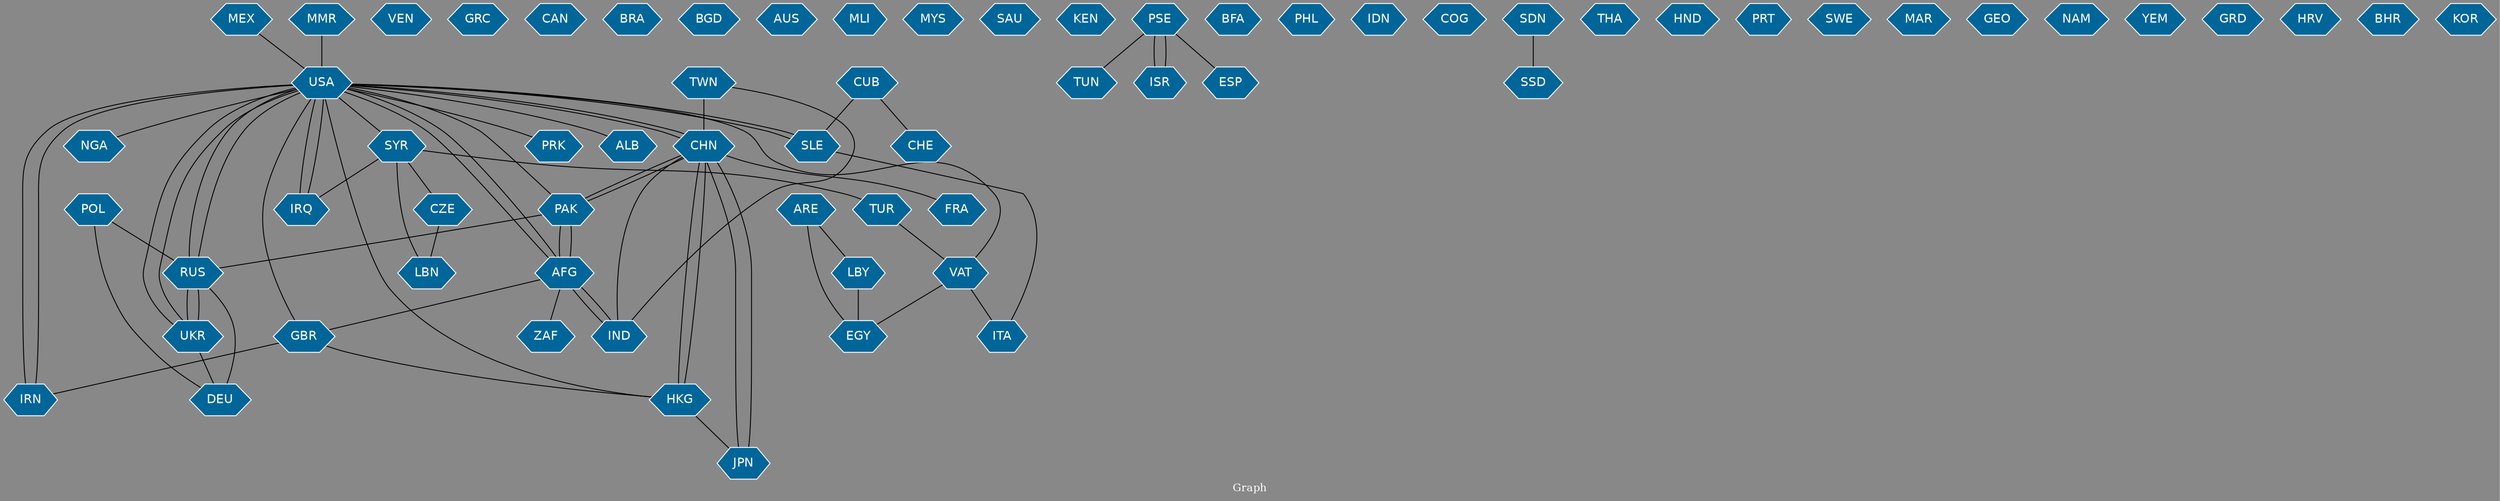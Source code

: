 // Countries together in item graph
graph {
	graph [bgcolor="#888888" fontcolor=white fontsize=12 label="Graph" outputorder=edgesfirst overlap=prism]
	node [color=white fillcolor="#006699" fontcolor=white fontname=Helvetica shape=hexagon style=filled]
	edge [arrowhead=open color=black fontcolor=white fontname=Courier fontsize=12]
		NGA [label=NGA]
		IRN [label=IRN]
		USA [label=USA]
		IRQ [label=IRQ]
		ZAF [label=ZAF]
		RUS [label=RUS]
		VEN [label=VEN]
		CHN [label=CHN]
		GRC [label=GRC]
		PAK [label=PAK]
		UKR [label=UKR]
		CAN [label=CAN]
		MEX [label=MEX]
		SYR [label=SYR]
		TUR [label=TUR]
		BRA [label=BRA]
		LBY [label=LBY]
		SLE [label=SLE]
		DEU [label=DEU]
		VAT [label=VAT]
		BGD [label=BGD]
		ITA [label=ITA]
		GBR [label=GBR]
		HKG [label=HKG]
		EGY [label=EGY]
		FRA [label=FRA]
		CUB [label=CUB]
		CHE [label=CHE]
		AUS [label=AUS]
		MLI [label=MLI]
		AFG [label=AFG]
		JPN [label=JPN]
		MYS [label=MYS]
		IND [label=IND]
		MMR [label=MMR]
		SAU [label=SAU]
		KEN [label=KEN]
		PSE [label=PSE]
		TUN [label=TUN]
		BFA [label=BFA]
		ISR [label=ISR]
		ESP [label=ESP]
		PHL [label=PHL]
		IDN [label=IDN]
		COG [label=COG]
		SDN [label=SDN]
		THA [label=THA]
		HND [label=HND]
		PRT [label=PRT]
		PRK [label=PRK]
		SWE [label=SWE]
		ALB [label=ALB]
		MAR [label=MAR]
		GEO [label=GEO]
		SSD [label=SSD]
		NAM [label=NAM]
		YEM [label=YEM]
		CZE [label=CZE]
		LBN [label=LBN]
		POL [label=POL]
		ARE [label=ARE]
		TWN [label=TWN]
		GRD [label=GRD]
		HRV [label=HRV]
		BHR [label=BHR]
		KOR [label=KOR]
			HKG -- USA [weight=1]
			PSE -- TUN [weight=1]
			SYR -- IRQ [weight=1]
			ISR -- PSE [weight=6]
			SYR -- TUR [weight=2]
			UKR -- RUS [weight=8]
			IRN -- USA [weight=2]
			USA -- VAT [weight=1]
			TUR -- VAT [weight=1]
			SYR -- CZE [weight=1]
			TWN -- CHN [weight=2]
			SLE -- ITA [weight=1]
			IRQ -- USA [weight=2]
			GBR -- IRN [weight=1]
			CHN -- FRA [weight=1]
			LBY -- EGY [weight=1]
			VAT -- EGY [weight=1]
			SLE -- USA [weight=1]
			GBR -- HKG [weight=1]
			AFG -- ZAF [weight=1]
			AFG -- GBR [weight=1]
			CUB -- CHE [weight=1]
			DEU -- RUS [weight=2]
			AFG -- IND [weight=1]
			USA -- SYR [weight=1]
			TWN -- IND [weight=1]
			AFG -- USA [weight=1]
			AFG -- PAK [weight=3]
			MEX -- USA [weight=1]
			USA -- NGA [weight=1]
			USA -- IRQ [weight=4]
			HKG -- JPN [weight=1]
			VAT -- ITA [weight=1]
			UKR -- DEU [weight=1]
			RUS -- USA [weight=1]
			PAK -- RUS [weight=1]
			CHN -- JPN [weight=3]
			POL -- DEU [weight=1]
			SYR -- LBN [weight=1]
			UKR -- USA [weight=2]
			RUS -- UKR [weight=7]
			USA -- RUS [weight=1]
			PAK -- AFG [weight=1]
			PSE -- ISR [weight=3]
			HKG -- CHN [weight=2]
			USA -- AFG [weight=2]
			CHN -- USA [weight=4]
			SDN -- SSD [weight=1]
			USA -- CHN [weight=3]
			CUB -- SLE [weight=1]
			JPN -- CHN [weight=1]
			POL -- RUS [weight=1]
			PAK -- CHN [weight=1]
			IND -- CHN [weight=1]
			CHN -- HKG [weight=1]
			ARE -- EGY [weight=1]
			MMR -- USA [weight=2]
			ARE -- LBY [weight=1]
			CHN -- PAK [weight=1]
			USA -- SLE [weight=1]
			GBR -- USA [weight=3]
			USA -- UKR [weight=1]
			USA -- IRN [weight=2]
			USA -- PAK [weight=2]
			USA -- ALB [weight=1]
			IND -- AFG [weight=1]
			CZE -- LBN [weight=1]
			PSE -- ESP [weight=1]
			USA -- PRK [weight=1]
}